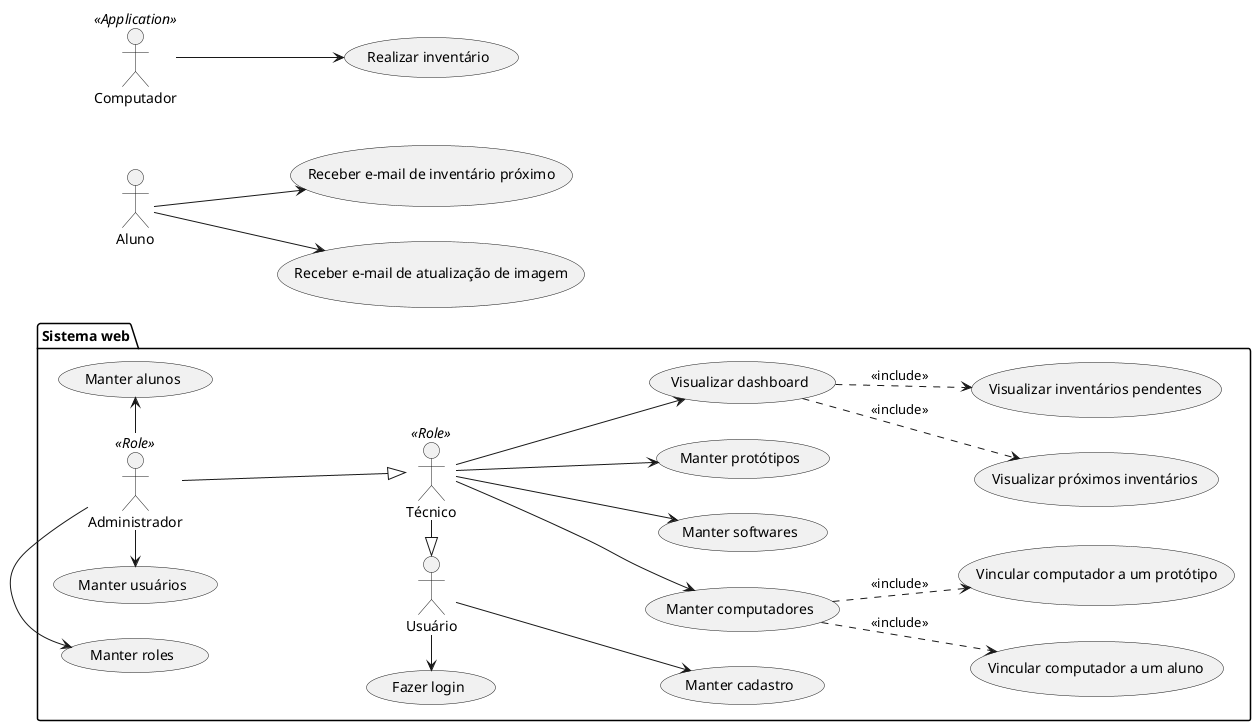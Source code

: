 @startuml usecases
  left to right direction

  package "Sistema web" {
    :Usuário: as user
    :Técnico: as tec <<Role>>
    :Administrador: as admin <<Role>>

    /' Usuário '/
    user -l-> (Fazer login)
    user --> (Manter cadastro)

    /' Técnico '/
    "Visualizar dashboard" as (dash)
    "Manter computadores" as (crudcomp)
    tec -l-|> user
    tec --> (Manter softwares)
    tec --> (Manter protótipos)
    tec --> crudcomp
    tec --> dash
    dash ..> (Visualizar próximos inventários) : <<include>>
    dash ..> (Visualizar inventários pendentes) : <<include>>
    crudcomp ..> (Vincular computador a um aluno) : <<include>>
    crudcomp ..> (Vincular computador a um protótipo) : <<include>>

    /' Administrador '/
    admin -d-|> tec
    admin -l-> (Manter usuários)
    admin -l-> (Manter roles)
    admin -> (Manter alunos)
  }

  :Aluno: as alu
  alu --> (Receber e-mail de inventário próximo)
  alu --> (Receber e-mail de atualização de imagem)
  :Computador: as comp <<Application>>
  comp --> (Realizar inventário)
@enduml
